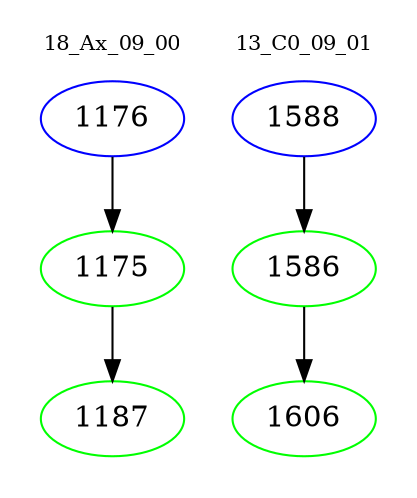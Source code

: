 digraph{
subgraph cluster_0 {
color = white
label = "18_Ax_09_00";
fontsize=10;
T0_1176 [label="1176", color="blue"]
T0_1176 -> T0_1175 [color="black"]
T0_1175 [label="1175", color="green"]
T0_1175 -> T0_1187 [color="black"]
T0_1187 [label="1187", color="green"]
}
subgraph cluster_1 {
color = white
label = "13_C0_09_01";
fontsize=10;
T1_1588 [label="1588", color="blue"]
T1_1588 -> T1_1586 [color="black"]
T1_1586 [label="1586", color="green"]
T1_1586 -> T1_1606 [color="black"]
T1_1606 [label="1606", color="green"]
}
}

